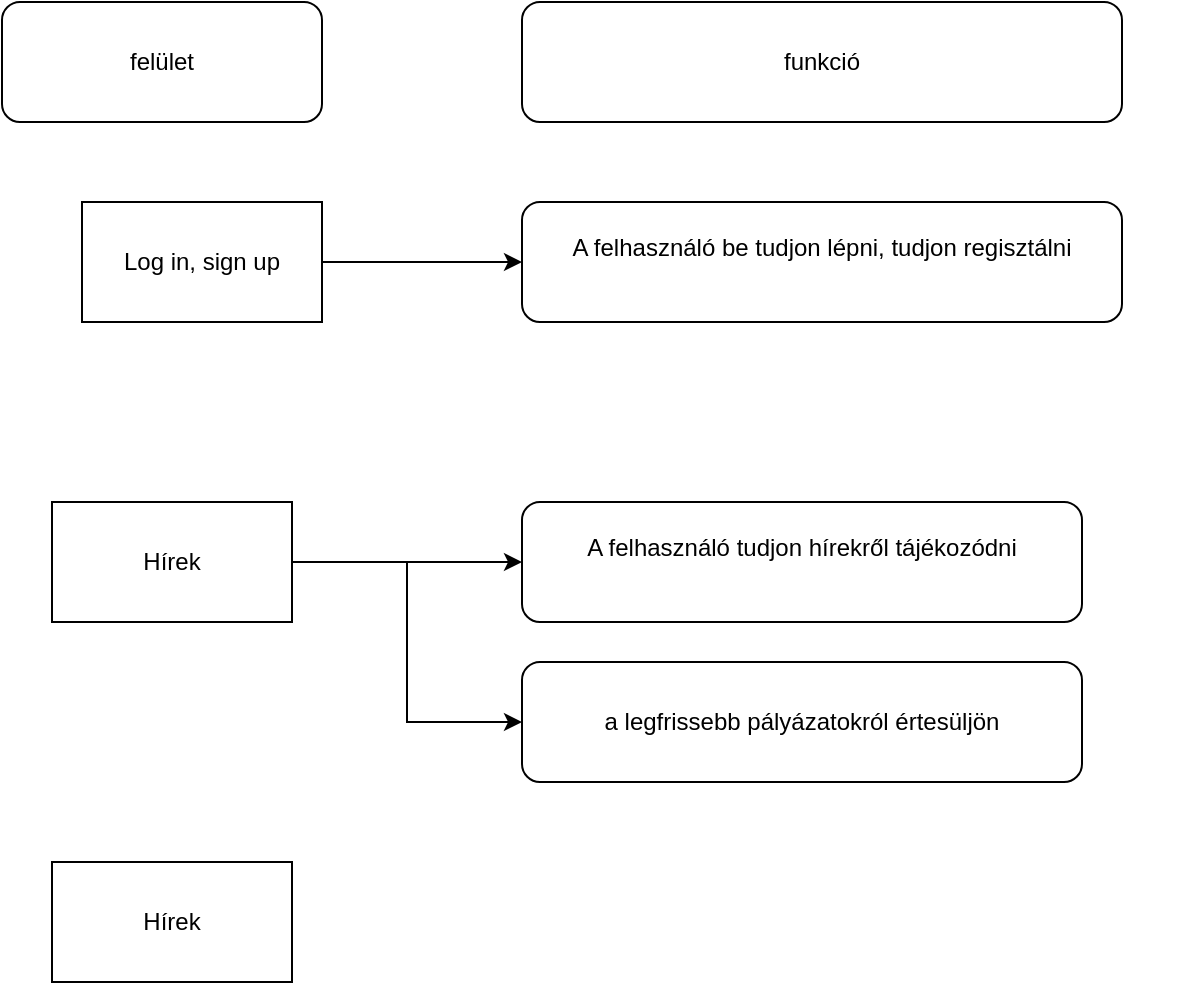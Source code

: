 <mxfile version="22.1.0" type="github">
  <diagram name="Page-1" id="vmHrhHE2eqXU2av_ZV3p">
    <mxGraphModel dx="2072" dy="1109" grid="1" gridSize="10" guides="1" tooltips="1" connect="1" arrows="1" fold="1" page="1" pageScale="1" pageWidth="850" pageHeight="1100" math="0" shadow="0">
      <root>
        <mxCell id="0" />
        <mxCell id="1" parent="0" />
        <mxCell id="5IhN1wMzWAo4tmCSRsZL-1" value="&#xa;&lt;div data-ccp-timestamp=&quot;1699713052260&quot;&gt;&lt;table style=&quot;border-collapse:collapse;width:271pt&quot; width=&quot;361&quot;&gt;&lt;colgroup&gt;&lt;col style=&quot;width:271pt&quot; width=&quot;361&quot;&gt;&lt;/colgroup&gt;&lt;tbody&gt;&lt;tr style=&quot;height:14.25pt&quot; height=&quot;19&quot;&gt;&lt;td style=&quot;width:271pt;height:14.25pt&quot; height=&quot;19&quot; width=&quot;361&quot;&gt;A felhasználó tudjon hírekről tájékozódni&lt;/td&gt;&lt;/tr&gt;&lt;/tbody&gt;&lt;/table&gt;&lt;/div&gt;&#xa;&#xa;" style="rounded=1;whiteSpace=wrap;html=1;" vertex="1" parent="1">
          <mxGeometry x="660" y="330" width="280" height="60" as="geometry" />
        </mxCell>
        <mxCell id="5IhN1wMzWAo4tmCSRsZL-12" style="edgeStyle=orthogonalEdgeStyle;rounded=0;orthogonalLoop=1;jettySize=auto;html=1;endArrow=none;endFill=0;startArrow=classic;startFill=1;" edge="1" parent="1" source="5IhN1wMzWAo4tmCSRsZL-2" target="5IhN1wMzWAo4tmCSRsZL-4">
          <mxGeometry relative="1" as="geometry" />
        </mxCell>
        <mxCell id="5IhN1wMzWAo4tmCSRsZL-2" value="&#xa;&lt;div data-ccp-timestamp=&quot;1699713044123&quot;&gt;&lt;table style=&quot;border-collapse:collapse;width:271pt&quot; width=&quot;361&quot;&gt;&lt;colgroup&gt;&lt;col style=&quot;width:271pt&quot; width=&quot;361&quot;&gt;&lt;/colgroup&gt;&lt;tbody&gt;&lt;tr style=&quot;height:14.25pt&quot; height=&quot;19&quot;&gt;&lt;td style=&quot;width:271pt;height:14.25pt&quot; height=&quot;19&quot; width=&quot;361&quot;&gt;A felhasználó be tudjon lépni, tudjon regisztálni&lt;/td&gt;&lt;/tr&gt;&lt;/tbody&gt;&lt;/table&gt;&lt;/div&gt;&#xa;&#xa;" style="rounded=1;whiteSpace=wrap;html=1;" vertex="1" parent="1">
          <mxGeometry x="660" y="180" width="300" height="60" as="geometry" />
        </mxCell>
        <mxCell id="5IhN1wMzWAo4tmCSRsZL-4" value="Log in, sign up" style="rounded=0;whiteSpace=wrap;html=1;" vertex="1" parent="1">
          <mxGeometry x="440" y="180" width="120" height="60" as="geometry" />
        </mxCell>
        <mxCell id="5IhN1wMzWAo4tmCSRsZL-13" value="&lt;br&gt;&lt;div data-ccp-timestamp=&quot;1699713044123&quot;&gt;&lt;table style=&quot;border-collapse:collapse;width:271pt&quot; width=&quot;361&quot;&gt;&lt;colgroup&gt;&lt;col style=&quot;width:271pt&quot; width=&quot;361&quot;&gt;&lt;/colgroup&gt;&lt;tbody&gt;&lt;tr style=&quot;height:14.25pt&quot; height=&quot;19&quot;&gt;&lt;td style=&quot;width:271pt;height:14.25pt&quot; height=&quot;19&quot; width=&quot;361&quot;&gt;funkció&lt;/td&gt;&lt;/tr&gt;&lt;/tbody&gt;&lt;/table&gt;&lt;/div&gt;&lt;br&gt;" style="rounded=1;whiteSpace=wrap;html=1;" vertex="1" parent="1">
          <mxGeometry x="660" y="80" width="300" height="60" as="geometry" />
        </mxCell>
        <mxCell id="5IhN1wMzWAo4tmCSRsZL-14" value="felület" style="rounded=1;whiteSpace=wrap;html=1;" vertex="1" parent="1">
          <mxGeometry x="400" y="80" width="160" height="60" as="geometry" />
        </mxCell>
        <mxCell id="5IhN1wMzWAo4tmCSRsZL-17" style="edgeStyle=orthogonalEdgeStyle;rounded=0;orthogonalLoop=1;jettySize=auto;html=1;exitX=1;exitY=0.5;exitDx=0;exitDy=0;entryX=0;entryY=0.5;entryDx=0;entryDy=0;" edge="1" parent="1" source="5IhN1wMzWAo4tmCSRsZL-16" target="5IhN1wMzWAo4tmCSRsZL-1">
          <mxGeometry relative="1" as="geometry" />
        </mxCell>
        <mxCell id="5IhN1wMzWAo4tmCSRsZL-19" style="edgeStyle=orthogonalEdgeStyle;rounded=0;orthogonalLoop=1;jettySize=auto;html=1;entryX=0;entryY=0.5;entryDx=0;entryDy=0;" edge="1" parent="1" source="5IhN1wMzWAo4tmCSRsZL-16" target="5IhN1wMzWAo4tmCSRsZL-18">
          <mxGeometry relative="1" as="geometry" />
        </mxCell>
        <mxCell id="5IhN1wMzWAo4tmCSRsZL-16" value="Hírek" style="rounded=0;whiteSpace=wrap;html=1;" vertex="1" parent="1">
          <mxGeometry x="425" y="330" width="120" height="60" as="geometry" />
        </mxCell>
        <mxCell id="5IhN1wMzWAo4tmCSRsZL-18" value="a legfrissebb pályázatokról értesüljön" style="rounded=1;whiteSpace=wrap;html=1;" vertex="1" parent="1">
          <mxGeometry x="660" y="410" width="280" height="60" as="geometry" />
        </mxCell>
        <mxCell id="5IhN1wMzWAo4tmCSRsZL-20" value="Hírek" style="rounded=0;whiteSpace=wrap;html=1;" vertex="1" parent="1">
          <mxGeometry x="425" y="510" width="120" height="60" as="geometry" />
        </mxCell>
      </root>
    </mxGraphModel>
  </diagram>
</mxfile>
